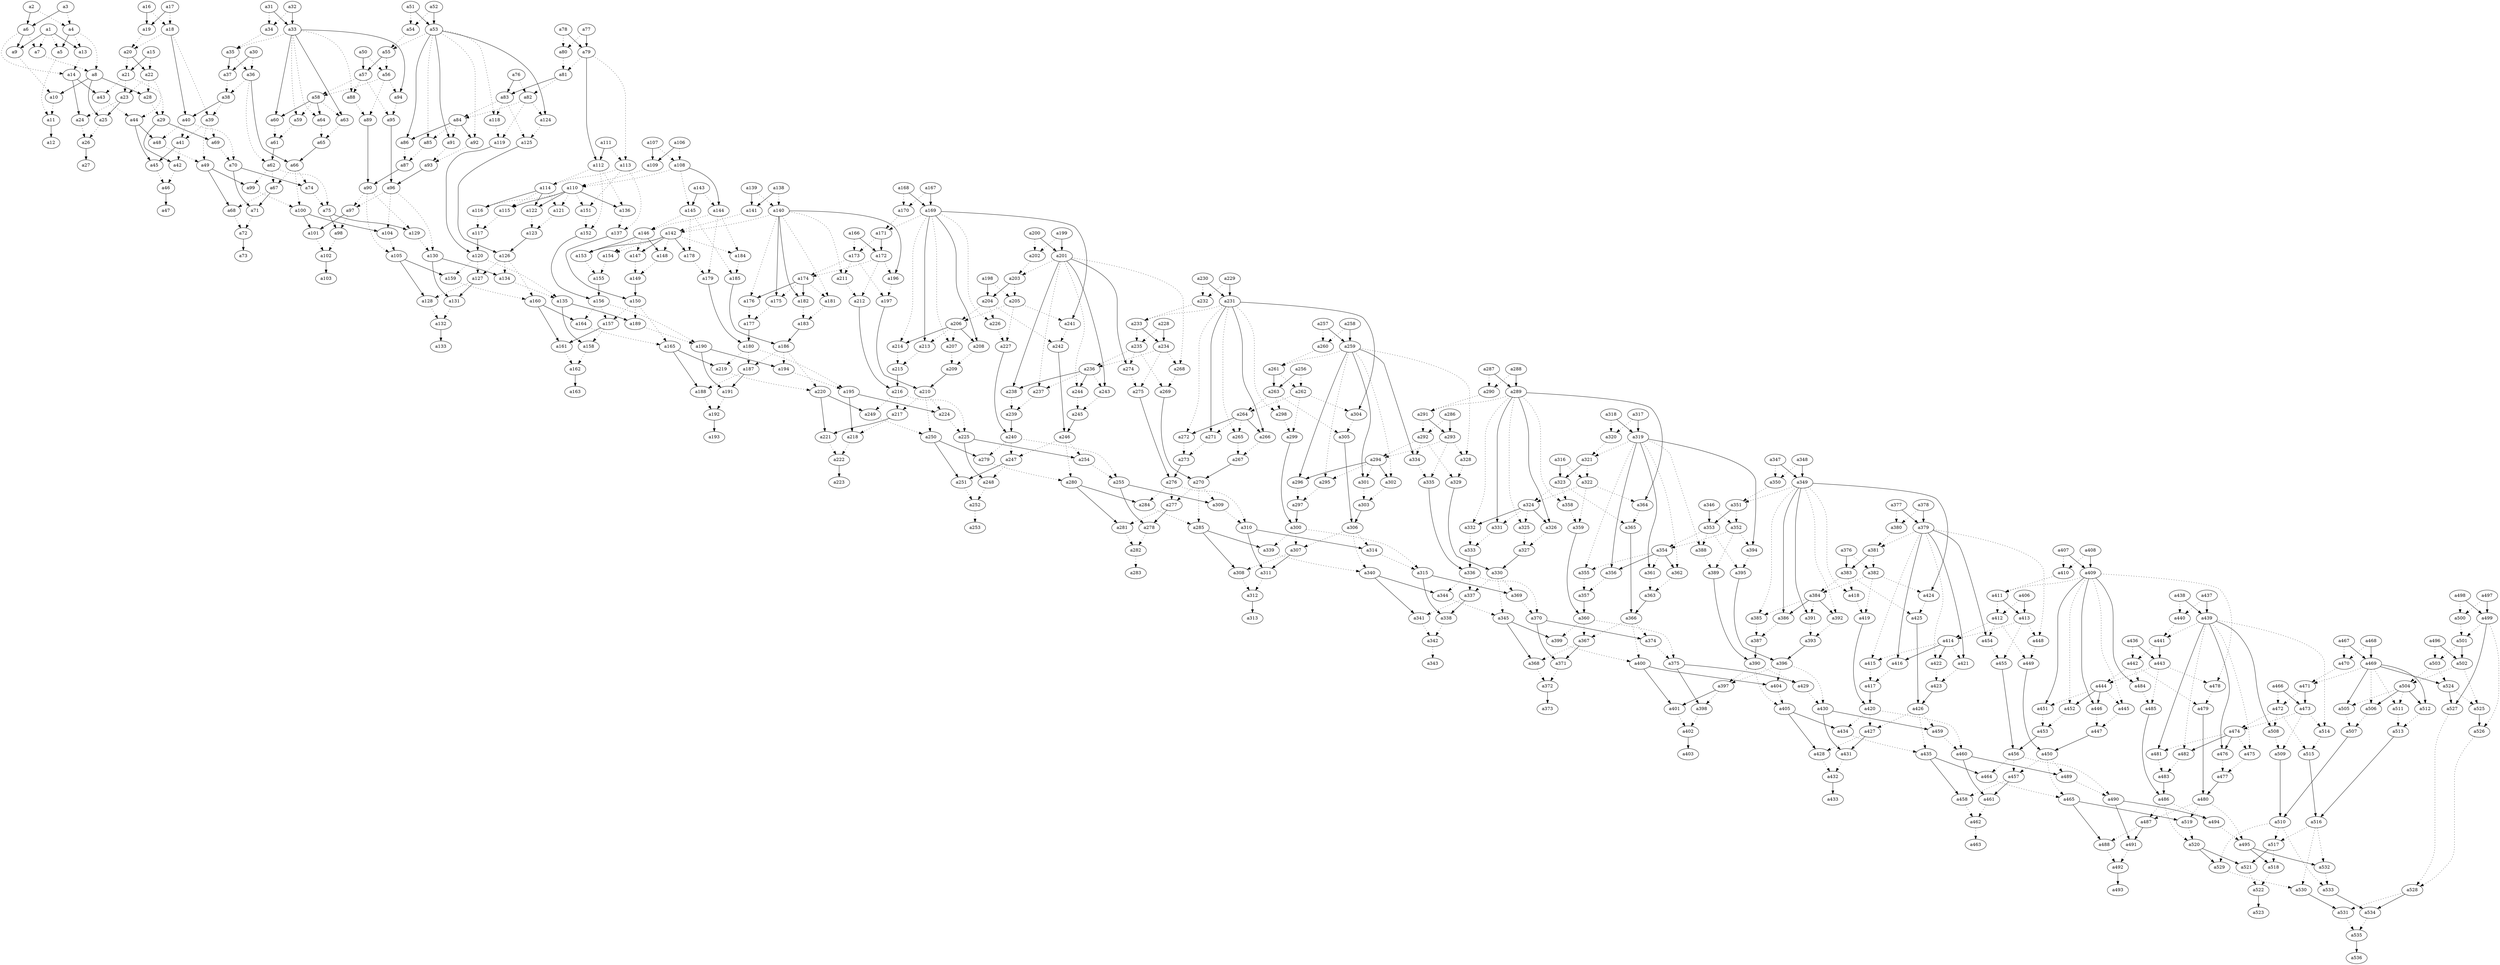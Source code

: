digraph G1 {
 a2 ->  a4[ label=""  ,style=dotted,color= "black"];
 a3 ->  a4[ label=""  ,style=dotted,color= "black"];
 a1 ->  a5[ label=""  ,style=dotted,color= "black"];
 a4 ->  a5[ label="" ,color= "black"];
 a2 ->  a6[ label="" ,color= "black"];
 a3 ->  a6[ label="" ,color= "black"];
 a1 ->  a7[ label=""  ,style=dotted,color= "black"];
 a6 ->  a7[ label=""  ,style=dotted,color= "black"];
 a4 ->  a8[ label=""  ,style=dotted,color= "black"];
 a7 ->  a8[ label=""  ,style=dotted,color= "black"];
 a1 ->  a9[ label="" ,color= "black"];
 a6 ->  a9[ label="" ,color= "black"];
 a8 ->  a10[ label="" ,color= "black"];
 a9 ->  a10[ label=""  ,style=dotted,color= "black"];
 a5 ->  a11[ label=""  ,style=dotted,color= "black"];
 a10 ->  a11[ label=""  ,style=dotted,color= "black"];
 a11 ->  a12[ label="" ,color= "black"];
 a1 ->  a13[ label="" ,color= "black"];
 a4 ->  a13[ label=""  ,style=dotted,color= "black"];
 a6 ->  a14[ label=""  ,style=dotted,color= "black"];
 a13 ->  a14[ label=""  ,style=dotted,color= "black"];
 a16 ->  a18[ label=""  ,style=dotted,color= "black"];
 a17 ->  a18[ label=""  ,style=dotted,color= "black"];
 a16 ->  a19[ label="" ,color= "black"];
 a17 ->  a19[ label="" ,color= "black"];
 a18 ->  a20[ label=""  ,style=dotted,color= "black"];
 a19 ->  a20[ label=""  ,style=dotted,color= "black"];
 a15 ->  a21[ label="" ,color= "black"];
 a20 ->  a21[ label=""  ,style=dotted,color= "black"];
 a15 ->  a22[ label=""  ,style=dotted,color= "black"];
 a20 ->  a22[ label="" ,color= "black"];
 a21 ->  a23[ label=""  ,style=dotted,color= "black"];
 a22 ->  a23[ label=""  ,style=dotted,color= "black"];
 a14 ->  a24[ label="" ,color= "black"];
 a23 ->  a24[ label=""  ,style=dotted,color= "black"];
 a8 ->  a25[ label="" ,color= "black"];
 a23 ->  a25[ label="" ,color= "black"];
 a24 ->  a26[ label=""  ,style=dotted,color= "black"];
 a25 ->  a26[ label=""  ,style=dotted,color= "black"];
 a26 ->  a27[ label="" ,color= "black"];
 a8 ->  a28[ label="" ,color= "black"];
 a22 ->  a28[ label=""  ,style=dotted,color= "black"];
 a21 ->  a29[ label=""  ,style=dotted,color= "black"];
 a28 ->  a29[ label=""  ,style=dotted,color= "black"];
 a31 ->  a33[ label="" ,color= "black"];
 a32 ->  a33[ label="" ,color= "black"];
 a31 ->  a34[ label=""  ,style=dotted,color= "black"];
 a32 ->  a34[ label=""  ,style=dotted,color= "black"];
 a33 ->  a35[ label=""  ,style=dotted,color= "black"];
 a34 ->  a35[ label=""  ,style=dotted,color= "black"];
 a30 ->  a36[ label=""  ,style=dotted,color= "black"];
 a35 ->  a36[ label=""  ,style=dotted,color= "black"];
 a30 ->  a37[ label="" ,color= "black"];
 a35 ->  a37[ label="" ,color= "black"];
 a36 ->  a38[ label=""  ,style=dotted,color= "black"];
 a37 ->  a38[ label=""  ,style=dotted,color= "black"];
 a18 ->  a39[ label=""  ,style=dotted,color= "black"];
 a38 ->  a39[ label=""  ,style=dotted,color= "black"];
 a18 ->  a40[ label="" ,color= "black"];
 a38 ->  a40[ label="" ,color= "black"];
 a39 ->  a41[ label=""  ,style=dotted,color= "black"];
 a40 ->  a41[ label=""  ,style=dotted,color= "black"];
 a29 ->  a42[ label="" ,color= "black"];
 a41 ->  a42[ label=""  ,style=dotted,color= "black"];
 a14 ->  a43[ label="" ,color= "black"];
 a21 ->  a43[ label=""  ,style=dotted,color= "black"];
 a22 ->  a44[ label=""  ,style=dotted,color= "black"];
 a43 ->  a44[ label=""  ,style=dotted,color= "black"];
 a41 ->  a45[ label="" ,color= "black"];
 a44 ->  a45[ label="" ,color= "black"];
 a42 ->  a46[ label=""  ,style=dotted,color= "black"];
 a45 ->  a46[ label=""  ,style=dotted,color= "black"];
 a46 ->  a47[ label="" ,color= "black"];
 a40 ->  a48[ label=""  ,style=dotted,color= "black"];
 a44 ->  a48[ label="" ,color= "black"];
 a39 ->  a49[ label=""  ,style=dotted,color= "black"];
 a48 ->  a49[ label=""  ,style=dotted,color= "black"];
 a51 ->  a53[ label="" ,color= "black"];
 a52 ->  a53[ label="" ,color= "black"];
 a51 ->  a54[ label=""  ,style=dotted,color= "black"];
 a52 ->  a54[ label=""  ,style=dotted,color= "black"];
 a53 ->  a55[ label=""  ,style=dotted,color= "black"];
 a54 ->  a55[ label=""  ,style=dotted,color= "black"];
 a50 ->  a56[ label=""  ,style=dotted,color= "black"];
 a55 ->  a56[ label=""  ,style=dotted,color= "black"];
 a50 ->  a57[ label="" ,color= "black"];
 a55 ->  a57[ label="" ,color= "black"];
 a56 ->  a58[ label=""  ,style=dotted,color= "black"];
 a57 ->  a58[ label=""  ,style=dotted,color= "black"];
 a33 ->  a59[ label=""  ,style=dotted,color= "black"];
 a58 ->  a59[ label=""  ,style=dotted,color= "black"];
 a33 ->  a60[ label="" ,color= "black"];
 a58 ->  a60[ label="" ,color= "black"];
 a59 ->  a61[ label=""  ,style=dotted,color= "black"];
 a60 ->  a61[ label=""  ,style=dotted,color= "black"];
 a36 ->  a62[ label=""  ,style=dotted,color= "black"];
 a61 ->  a62[ label="" ,color= "black"];
 a33 ->  a63[ label="" ,color= "black"];
 a58 ->  a63[ label=""  ,style=dotted,color= "black"];
 a33 ->  a64[ label=""  ,style=dotted,color= "black"];
 a58 ->  a64[ label="" ,color= "black"];
 a63 ->  a65[ label=""  ,style=dotted,color= "black"];
 a64 ->  a65[ label=""  ,style=dotted,color= "black"];
 a36 ->  a66[ label="" ,color= "black"];
 a65 ->  a66[ label="" ,color= "black"];
 a62 ->  a67[ label=""  ,style=dotted,color= "black"];
 a66 ->  a67[ label=""  ,style=dotted,color= "black"];
 a49 ->  a68[ label="" ,color= "black"];
 a67 ->  a68[ label=""  ,style=dotted,color= "black"];
 a29 ->  a69[ label="" ,color= "black"];
 a39 ->  a69[ label=""  ,style=dotted,color= "black"];
 a40 ->  a70[ label=""  ,style=dotted,color= "black"];
 a69 ->  a70[ label=""  ,style=dotted,color= "black"];
 a67 ->  a71[ label="" ,color= "black"];
 a70 ->  a71[ label="" ,color= "black"];
 a68 ->  a72[ label=""  ,style=dotted,color= "black"];
 a71 ->  a72[ label=""  ,style=dotted,color= "black"];
 a72 ->  a73[ label="" ,color= "black"];
 a66 ->  a74[ label=""  ,style=dotted,color= "black"];
 a70 ->  a74[ label="" ,color= "black"];
 a62 ->  a75[ label=""  ,style=dotted,color= "black"];
 a74 ->  a75[ label=""  ,style=dotted,color= "black"];
 a77 ->  a79[ label="" ,color= "black"];
 a78 ->  a79[ label="" ,color= "black"];
 a77 ->  a80[ label=""  ,style=dotted,color= "black"];
 a78 ->  a80[ label=""  ,style=dotted,color= "black"];
 a79 ->  a81[ label=""  ,style=dotted,color= "black"];
 a80 ->  a81[ label=""  ,style=dotted,color= "black"];
 a76 ->  a82[ label=""  ,style=dotted,color= "black"];
 a81 ->  a82[ label=""  ,style=dotted,color= "black"];
 a76 ->  a83[ label="" ,color= "black"];
 a81 ->  a83[ label="" ,color= "black"];
 a82 ->  a84[ label=""  ,style=dotted,color= "black"];
 a83 ->  a84[ label=""  ,style=dotted,color= "black"];
 a53 ->  a85[ label=""  ,style=dotted,color= "black"];
 a84 ->  a85[ label=""  ,style=dotted,color= "black"];
 a53 ->  a86[ label="" ,color= "black"];
 a84 ->  a86[ label="" ,color= "black"];
 a85 ->  a87[ label=""  ,style=dotted,color= "black"];
 a86 ->  a87[ label=""  ,style=dotted,color= "black"];
 a33 ->  a88[ label=""  ,style=dotted,color= "black"];
 a57 ->  a88[ label=""  ,style=dotted,color= "black"];
 a56 ->  a89[ label=""  ,style=dotted,color= "black"];
 a88 ->  a89[ label=""  ,style=dotted,color= "black"];
 a87 ->  a90[ label="" ,color= "black"];
 a89 ->  a90[ label="" ,color= "black"];
 a53 ->  a91[ label="" ,color= "black"];
 a84 ->  a91[ label=""  ,style=dotted,color= "black"];
 a53 ->  a92[ label=""  ,style=dotted,color= "black"];
 a84 ->  a92[ label="" ,color= "black"];
 a91 ->  a93[ label=""  ,style=dotted,color= "black"];
 a92 ->  a93[ label=""  ,style=dotted,color= "black"];
 a33 ->  a94[ label="" ,color= "black"];
 a56 ->  a94[ label=""  ,style=dotted,color= "black"];
 a57 ->  a95[ label=""  ,style=dotted,color= "black"];
 a94 ->  a95[ label=""  ,style=dotted,color= "black"];
 a93 ->  a96[ label="" ,color= "black"];
 a95 ->  a96[ label="" ,color= "black"];
 a90 ->  a97[ label=""  ,style=dotted,color= "black"];
 a96 ->  a97[ label=""  ,style=dotted,color= "black"];
 a75 ->  a98[ label="" ,color= "black"];
 a97 ->  a98[ label=""  ,style=dotted,color= "black"];
 a49 ->  a99[ label="" ,color= "black"];
 a62 ->  a99[ label=""  ,style=dotted,color= "black"];
 a66 ->  a100[ label=""  ,style=dotted,color= "black"];
 a99 ->  a100[ label=""  ,style=dotted,color= "black"];
 a97 ->  a101[ label="" ,color= "black"];
 a100 ->  a101[ label="" ,color= "black"];
 a98 ->  a102[ label=""  ,style=dotted,color= "black"];
 a101 ->  a102[ label=""  ,style=dotted,color= "black"];
 a102 ->  a103[ label="" ,color= "black"];
 a96 ->  a104[ label=""  ,style=dotted,color= "black"];
 a100 ->  a104[ label="" ,color= "black"];
 a90 ->  a105[ label=""  ,style=dotted,color= "black"];
 a104 ->  a105[ label=""  ,style=dotted,color= "black"];
 a106 ->  a108[ label=""  ,style=dotted,color= "black"];
 a107 ->  a108[ label=""  ,style=dotted,color= "black"];
 a106 ->  a109[ label="" ,color= "black"];
 a107 ->  a109[ label="" ,color= "black"];
 a108 ->  a110[ label=""  ,style=dotted,color= "black"];
 a109 ->  a110[ label=""  ,style=dotted,color= "black"];
 a79 ->  a112[ label="" ,color= "black"];
 a111 ->  a112[ label="" ,color= "black"];
 a79 ->  a113[ label=""  ,style=dotted,color= "black"];
 a111 ->  a113[ label=""  ,style=dotted,color= "black"];
 a112 ->  a114[ label=""  ,style=dotted,color= "black"];
 a113 ->  a114[ label=""  ,style=dotted,color= "black"];
 a110 ->  a115[ label="" ,color= "black"];
 a114 ->  a115[ label=""  ,style=dotted,color= "black"];
 a110 ->  a116[ label=""  ,style=dotted,color= "black"];
 a114 ->  a116[ label="" ,color= "black"];
 a115 ->  a117[ label=""  ,style=dotted,color= "black"];
 a116 ->  a117[ label=""  ,style=dotted,color= "black"];
 a53 ->  a118[ label=""  ,style=dotted,color= "black"];
 a83 ->  a118[ label=""  ,style=dotted,color= "black"];
 a82 ->  a119[ label=""  ,style=dotted,color= "black"];
 a118 ->  a119[ label=""  ,style=dotted,color= "black"];
 a117 ->  a120[ label="" ,color= "black"];
 a119 ->  a120[ label="" ,color= "black"];
 a110 ->  a121[ label=""  ,style=dotted,color= "black"];
 a114 ->  a121[ label=""  ,style=dotted,color= "black"];
 a110 ->  a122[ label="" ,color= "black"];
 a114 ->  a122[ label="" ,color= "black"];
 a121 ->  a123[ label=""  ,style=dotted,color= "black"];
 a122 ->  a123[ label=""  ,style=dotted,color= "black"];
 a53 ->  a124[ label="" ,color= "black"];
 a82 ->  a124[ label=""  ,style=dotted,color= "black"];
 a83 ->  a125[ label=""  ,style=dotted,color= "black"];
 a124 ->  a125[ label=""  ,style=dotted,color= "black"];
 a123 ->  a126[ label="" ,color= "black"];
 a125 ->  a126[ label="" ,color= "black"];
 a120 ->  a127[ label=""  ,style=dotted,color= "black"];
 a126 ->  a127[ label=""  ,style=dotted,color= "black"];
 a105 ->  a128[ label="" ,color= "black"];
 a127 ->  a128[ label=""  ,style=dotted,color= "black"];
 a75 ->  a129[ label="" ,color= "black"];
 a90 ->  a129[ label=""  ,style=dotted,color= "black"];
 a96 ->  a130[ label=""  ,style=dotted,color= "black"];
 a129 ->  a130[ label=""  ,style=dotted,color= "black"];
 a127 ->  a131[ label="" ,color= "black"];
 a130 ->  a131[ label="" ,color= "black"];
 a128 ->  a132[ label=""  ,style=dotted,color= "black"];
 a131 ->  a132[ label=""  ,style=dotted,color= "black"];
 a132 ->  a133[ label="" ,color= "black"];
 a126 ->  a134[ label=""  ,style=dotted,color= "black"];
 a130 ->  a134[ label="" ,color= "black"];
 a120 ->  a135[ label=""  ,style=dotted,color= "black"];
 a134 ->  a135[ label=""  ,style=dotted,color= "black"];
 a110 ->  a136[ label="" ,color= "black"];
 a112 ->  a136[ label=""  ,style=dotted,color= "black"];
 a113 ->  a137[ label=""  ,style=dotted,color= "black"];
 a136 ->  a137[ label=""  ,style=dotted,color= "black"];
 a138 ->  a140[ label=""  ,style=dotted,color= "black"];
 a139 ->  a140[ label=""  ,style=dotted,color= "black"];
 a138 ->  a141[ label="" ,color= "black"];
 a139 ->  a141[ label="" ,color= "black"];
 a140 ->  a142[ label=""  ,style=dotted,color= "black"];
 a141 ->  a142[ label=""  ,style=dotted,color= "black"];
 a108 ->  a144[ label="" ,color= "black"];
 a143 ->  a144[ label=""  ,style=dotted,color= "black"];
 a108 ->  a145[ label=""  ,style=dotted,color= "black"];
 a143 ->  a145[ label="" ,color= "black"];
 a144 ->  a146[ label=""  ,style=dotted,color= "black"];
 a145 ->  a146[ label=""  ,style=dotted,color= "black"];
 a142 ->  a147[ label="" ,color= "black"];
 a146 ->  a147[ label=""  ,style=dotted,color= "black"];
 a142 ->  a148[ label=""  ,style=dotted,color= "black"];
 a146 ->  a148[ label="" ,color= "black"];
 a147 ->  a149[ label=""  ,style=dotted,color= "black"];
 a148 ->  a149[ label=""  ,style=dotted,color= "black"];
 a137 ->  a150[ label="" ,color= "black"];
 a149 ->  a150[ label="" ,color= "black"];
 a110 ->  a151[ label=""  ,style=dotted,color= "black"];
 a113 ->  a151[ label=""  ,style=dotted,color= "black"];
 a112 ->  a152[ label=""  ,style=dotted,color= "black"];
 a151 ->  a152[ label=""  ,style=dotted,color= "black"];
 a142 ->  a153[ label="" ,color= "black"];
 a146 ->  a153[ label="" ,color= "black"];
 a142 ->  a154[ label=""  ,style=dotted,color= "black"];
 a146 ->  a154[ label=""  ,style=dotted,color= "black"];
 a153 ->  a155[ label=""  ,style=dotted,color= "black"];
 a154 ->  a155[ label=""  ,style=dotted,color= "black"];
 a152 ->  a156[ label="" ,color= "black"];
 a155 ->  a156[ label="" ,color= "black"];
 a150 ->  a157[ label=""  ,style=dotted,color= "black"];
 a156 ->  a157[ label=""  ,style=dotted,color= "black"];
 a135 ->  a158[ label="" ,color= "black"];
 a157 ->  a158[ label=""  ,style=dotted,color= "black"];
 a105 ->  a159[ label="" ,color= "black"];
 a120 ->  a159[ label=""  ,style=dotted,color= "black"];
 a126 ->  a160[ label=""  ,style=dotted,color= "black"];
 a159 ->  a160[ label=""  ,style=dotted,color= "black"];
 a157 ->  a161[ label="" ,color= "black"];
 a160 ->  a161[ label="" ,color= "black"];
 a158 ->  a162[ label=""  ,style=dotted,color= "black"];
 a161 ->  a162[ label=""  ,style=dotted,color= "black"];
 a162 ->  a163[ label="" ,color= "black"];
 a156 ->  a164[ label=""  ,style=dotted,color= "black"];
 a160 ->  a164[ label="" ,color= "black"];
 a150 ->  a165[ label=""  ,style=dotted,color= "black"];
 a164 ->  a165[ label=""  ,style=dotted,color= "black"];
 a167 ->  a169[ label="" ,color= "black"];
 a168 ->  a169[ label="" ,color= "black"];
 a167 ->  a170[ label=""  ,style=dotted,color= "black"];
 a168 ->  a170[ label=""  ,style=dotted,color= "black"];
 a169 ->  a171[ label=""  ,style=dotted,color= "black"];
 a170 ->  a171[ label=""  ,style=dotted,color= "black"];
 a166 ->  a172[ label="" ,color= "black"];
 a171 ->  a172[ label="" ,color= "black"];
 a166 ->  a173[ label=""  ,style=dotted,color= "black"];
 a171 ->  a173[ label=""  ,style=dotted,color= "black"];
 a172 ->  a174[ label=""  ,style=dotted,color= "black"];
 a173 ->  a174[ label=""  ,style=dotted,color= "black"];
 a140 ->  a175[ label="" ,color= "black"];
 a174 ->  a175[ label=""  ,style=dotted,color= "black"];
 a140 ->  a176[ label=""  ,style=dotted,color= "black"];
 a174 ->  a176[ label="" ,color= "black"];
 a175 ->  a177[ label=""  ,style=dotted,color= "black"];
 a176 ->  a177[ label=""  ,style=dotted,color= "black"];
 a142 ->  a178[ label="" ,color= "black"];
 a145 ->  a178[ label=""  ,style=dotted,color= "black"];
 a144 ->  a179[ label=""  ,style=dotted,color= "black"];
 a178 ->  a179[ label=""  ,style=dotted,color= "black"];
 a177 ->  a180[ label="" ,color= "black"];
 a179 ->  a180[ label="" ,color= "black"];
 a140 ->  a181[ label=""  ,style=dotted,color= "black"];
 a174 ->  a181[ label=""  ,style=dotted,color= "black"];
 a140 ->  a182[ label="" ,color= "black"];
 a174 ->  a182[ label="" ,color= "black"];
 a181 ->  a183[ label=""  ,style=dotted,color= "black"];
 a182 ->  a183[ label=""  ,style=dotted,color= "black"];
 a142 ->  a184[ label=""  ,style=dotted,color= "black"];
 a144 ->  a184[ label=""  ,style=dotted,color= "black"];
 a145 ->  a185[ label=""  ,style=dotted,color= "black"];
 a184 ->  a185[ label=""  ,style=dotted,color= "black"];
 a183 ->  a186[ label="" ,color= "black"];
 a185 ->  a186[ label="" ,color= "black"];
 a180 ->  a187[ label=""  ,style=dotted,color= "black"];
 a186 ->  a187[ label=""  ,style=dotted,color= "black"];
 a165 ->  a188[ label="" ,color= "black"];
 a187 ->  a188[ label=""  ,style=dotted,color= "black"];
 a135 ->  a189[ label="" ,color= "black"];
 a150 ->  a189[ label=""  ,style=dotted,color= "black"];
 a156 ->  a190[ label=""  ,style=dotted,color= "black"];
 a189 ->  a190[ label=""  ,style=dotted,color= "black"];
 a187 ->  a191[ label="" ,color= "black"];
 a190 ->  a191[ label="" ,color= "black"];
 a188 ->  a192[ label=""  ,style=dotted,color= "black"];
 a191 ->  a192[ label=""  ,style=dotted,color= "black"];
 a192 ->  a193[ label="" ,color= "black"];
 a186 ->  a194[ label=""  ,style=dotted,color= "black"];
 a190 ->  a194[ label="" ,color= "black"];
 a180 ->  a195[ label=""  ,style=dotted,color= "black"];
 a194 ->  a195[ label=""  ,style=dotted,color= "black"];
 a140 ->  a196[ label="" ,color= "black"];
 a172 ->  a196[ label=""  ,style=dotted,color= "black"];
 a173 ->  a197[ label=""  ,style=dotted,color= "black"];
 a196 ->  a197[ label=""  ,style=dotted,color= "black"];
 a199 ->  a201[ label="" ,color= "black"];
 a200 ->  a201[ label="" ,color= "black"];
 a199 ->  a202[ label=""  ,style=dotted,color= "black"];
 a200 ->  a202[ label=""  ,style=dotted,color= "black"];
 a201 ->  a203[ label=""  ,style=dotted,color= "black"];
 a202 ->  a203[ label=""  ,style=dotted,color= "black"];
 a198 ->  a204[ label="" ,color= "black"];
 a203 ->  a204[ label="" ,color= "black"];
 a198 ->  a205[ label=""  ,style=dotted,color= "black"];
 a203 ->  a205[ label=""  ,style=dotted,color= "black"];
 a204 ->  a206[ label=""  ,style=dotted,color= "black"];
 a205 ->  a206[ label=""  ,style=dotted,color= "black"];
 a169 ->  a207[ label=""  ,style=dotted,color= "black"];
 a206 ->  a207[ label=""  ,style=dotted,color= "black"];
 a169 ->  a208[ label="" ,color= "black"];
 a206 ->  a208[ label="" ,color= "black"];
 a207 ->  a209[ label=""  ,style=dotted,color= "black"];
 a208 ->  a209[ label=""  ,style=dotted,color= "black"];
 a197 ->  a210[ label="" ,color= "black"];
 a209 ->  a210[ label="" ,color= "black"];
 a140 ->  a211[ label=""  ,style=dotted,color= "black"];
 a173 ->  a211[ label=""  ,style=dotted,color= "black"];
 a172 ->  a212[ label=""  ,style=dotted,color= "black"];
 a211 ->  a212[ label=""  ,style=dotted,color= "black"];
 a169 ->  a213[ label="" ,color= "black"];
 a206 ->  a213[ label=""  ,style=dotted,color= "black"];
 a169 ->  a214[ label=""  ,style=dotted,color= "black"];
 a206 ->  a214[ label="" ,color= "black"];
 a213 ->  a215[ label=""  ,style=dotted,color= "black"];
 a214 ->  a215[ label=""  ,style=dotted,color= "black"];
 a212 ->  a216[ label="" ,color= "black"];
 a215 ->  a216[ label="" ,color= "black"];
 a210 ->  a217[ label=""  ,style=dotted,color= "black"];
 a216 ->  a217[ label=""  ,style=dotted,color= "black"];
 a195 ->  a218[ label="" ,color= "black"];
 a217 ->  a218[ label=""  ,style=dotted,color= "black"];
 a165 ->  a219[ label="" ,color= "black"];
 a180 ->  a219[ label=""  ,style=dotted,color= "black"];
 a186 ->  a220[ label=""  ,style=dotted,color= "black"];
 a219 ->  a220[ label=""  ,style=dotted,color= "black"];
 a217 ->  a221[ label="" ,color= "black"];
 a220 ->  a221[ label="" ,color= "black"];
 a218 ->  a222[ label=""  ,style=dotted,color= "black"];
 a221 ->  a222[ label=""  ,style=dotted,color= "black"];
 a222 ->  a223[ label="" ,color= "black"];
 a195 ->  a224[ label="" ,color= "black"];
 a210 ->  a224[ label=""  ,style=dotted,color= "black"];
 a216 ->  a225[ label=""  ,style=dotted,color= "black"];
 a224 ->  a225[ label=""  ,style=dotted,color= "black"];
 a169 ->  a226[ label=""  ,style=dotted,color= "black"];
 a204 ->  a226[ label=""  ,style=dotted,color= "black"];
 a205 ->  a227[ label=""  ,style=dotted,color= "black"];
 a226 ->  a227[ label=""  ,style=dotted,color= "black"];
 a229 ->  a231[ label="" ,color= "black"];
 a230 ->  a231[ label="" ,color= "black"];
 a229 ->  a232[ label=""  ,style=dotted,color= "black"];
 a230 ->  a232[ label=""  ,style=dotted,color= "black"];
 a231 ->  a233[ label=""  ,style=dotted,color= "black"];
 a232 ->  a233[ label=""  ,style=dotted,color= "black"];
 a228 ->  a234[ label="" ,color= "black"];
 a233 ->  a234[ label="" ,color= "black"];
 a228 ->  a235[ label=""  ,style=dotted,color= "black"];
 a233 ->  a235[ label=""  ,style=dotted,color= "black"];
 a234 ->  a236[ label=""  ,style=dotted,color= "black"];
 a235 ->  a236[ label=""  ,style=dotted,color= "black"];
 a201 ->  a237[ label=""  ,style=dotted,color= "black"];
 a236 ->  a237[ label=""  ,style=dotted,color= "black"];
 a201 ->  a238[ label="" ,color= "black"];
 a236 ->  a238[ label="" ,color= "black"];
 a237 ->  a239[ label=""  ,style=dotted,color= "black"];
 a238 ->  a239[ label=""  ,style=dotted,color= "black"];
 a227 ->  a240[ label="" ,color= "black"];
 a239 ->  a240[ label="" ,color= "black"];
 a169 ->  a241[ label="" ,color= "black"];
 a205 ->  a241[ label=""  ,style=dotted,color= "black"];
 a204 ->  a242[ label=""  ,style=dotted,color= "black"];
 a241 ->  a242[ label=""  ,style=dotted,color= "black"];
 a201 ->  a243[ label="" ,color= "black"];
 a236 ->  a243[ label=""  ,style=dotted,color= "black"];
 a201 ->  a244[ label=""  ,style=dotted,color= "black"];
 a236 ->  a244[ label="" ,color= "black"];
 a243 ->  a245[ label=""  ,style=dotted,color= "black"];
 a244 ->  a245[ label=""  ,style=dotted,color= "black"];
 a242 ->  a246[ label="" ,color= "black"];
 a245 ->  a246[ label="" ,color= "black"];
 a240 ->  a247[ label=""  ,style=dotted,color= "black"];
 a246 ->  a247[ label=""  ,style=dotted,color= "black"];
 a225 ->  a248[ label="" ,color= "black"];
 a247 ->  a248[ label=""  ,style=dotted,color= "black"];
 a216 ->  a249[ label=""  ,style=dotted,color= "black"];
 a220 ->  a249[ label="" ,color= "black"];
 a210 ->  a250[ label=""  ,style=dotted,color= "black"];
 a249 ->  a250[ label=""  ,style=dotted,color= "black"];
 a247 ->  a251[ label="" ,color= "black"];
 a250 ->  a251[ label="" ,color= "black"];
 a248 ->  a252[ label=""  ,style=dotted,color= "black"];
 a251 ->  a252[ label=""  ,style=dotted,color= "black"];
 a252 ->  a253[ label=""  ,style=dotted,color= "black"];
 a225 ->  a254[ label="" ,color= "black"];
 a246 ->  a254[ label=""  ,style=dotted,color= "black"];
 a240 ->  a255[ label=""  ,style=dotted,color= "black"];
 a254 ->  a255[ label=""  ,style=dotted,color= "black"];
 a257 ->  a259[ label="" ,color= "black"];
 a258 ->  a259[ label="" ,color= "black"];
 a257 ->  a260[ label=""  ,style=dotted,color= "black"];
 a258 ->  a260[ label=""  ,style=dotted,color= "black"];
 a259 ->  a261[ label=""  ,style=dotted,color= "black"];
 a260 ->  a261[ label=""  ,style=dotted,color= "black"];
 a256 ->  a262[ label=""  ,style=dotted,color= "black"];
 a261 ->  a262[ label=""  ,style=dotted,color= "black"];
 a256 ->  a263[ label="" ,color= "black"];
 a261 ->  a263[ label="" ,color= "black"];
 a262 ->  a264[ label=""  ,style=dotted,color= "black"];
 a263 ->  a264[ label=""  ,style=dotted,color= "black"];
 a231 ->  a265[ label=""  ,style=dotted,color= "black"];
 a264 ->  a265[ label=""  ,style=dotted,color= "black"];
 a231 ->  a266[ label="" ,color= "black"];
 a264 ->  a266[ label="" ,color= "black"];
 a265 ->  a267[ label=""  ,style=dotted,color= "black"];
 a266 ->  a267[ label=""  ,style=dotted,color= "black"];
 a201 ->  a268[ label=""  ,style=dotted,color= "black"];
 a234 ->  a268[ label=""  ,style=dotted,color= "black"];
 a235 ->  a269[ label=""  ,style=dotted,color= "black"];
 a268 ->  a269[ label=""  ,style=dotted,color= "black"];
 a267 ->  a270[ label="" ,color= "black"];
 a269 ->  a270[ label="" ,color= "black"];
 a231 ->  a271[ label="" ,color= "black"];
 a264 ->  a271[ label=""  ,style=dotted,color= "black"];
 a231 ->  a272[ label=""  ,style=dotted,color= "black"];
 a264 ->  a272[ label="" ,color= "black"];
 a271 ->  a273[ label=""  ,style=dotted,color= "black"];
 a272 ->  a273[ label=""  ,style=dotted,color= "black"];
 a201 ->  a274[ label="" ,color= "black"];
 a235 ->  a274[ label=""  ,style=dotted,color= "black"];
 a234 ->  a275[ label=""  ,style=dotted,color= "black"];
 a274 ->  a275[ label=""  ,style=dotted,color= "black"];
 a273 ->  a276[ label="" ,color= "black"];
 a275 ->  a276[ label="" ,color= "black"];
 a270 ->  a277[ label=""  ,style=dotted,color= "black"];
 a276 ->  a277[ label=""  ,style=dotted,color= "black"];
 a255 ->  a278[ label="" ,color= "black"];
 a277 ->  a278[ label="" ,color= "black"];
 a240 ->  a279[ label=""  ,style=dotted,color= "black"];
 a250 ->  a279[ label="" ,color= "black"];
 a246 ->  a280[ label=""  ,style=dotted,color= "black"];
 a279 ->  a280[ label=""  ,style=dotted,color= "black"];
 a277 ->  a281[ label=""  ,style=dotted,color= "black"];
 a280 ->  a281[ label="" ,color= "black"];
 a278 ->  a282[ label=""  ,style=dotted,color= "black"];
 a281 ->  a282[ label=""  ,style=dotted,color= "black"];
 a282 ->  a283[ label=""  ,style=dotted,color= "black"];
 a276 ->  a284[ label=""  ,style=dotted,color= "black"];
 a280 ->  a284[ label="" ,color= "black"];
 a270 ->  a285[ label=""  ,style=dotted,color= "black"];
 a284 ->  a285[ label=""  ,style=dotted,color= "black"];
 a287 ->  a289[ label="" ,color= "black"];
 a288 ->  a289[ label="" ,color= "black"];
 a287 ->  a290[ label=""  ,style=dotted,color= "black"];
 a288 ->  a290[ label=""  ,style=dotted,color= "black"];
 a289 ->  a291[ label=""  ,style=dotted,color= "black"];
 a290 ->  a291[ label=""  ,style=dotted,color= "black"];
 a286 ->  a292[ label=""  ,style=dotted,color= "black"];
 a291 ->  a292[ label=""  ,style=dotted,color= "black"];
 a286 ->  a293[ label="" ,color= "black"];
 a291 ->  a293[ label="" ,color= "black"];
 a292 ->  a294[ label=""  ,style=dotted,color= "black"];
 a293 ->  a294[ label=""  ,style=dotted,color= "black"];
 a259 ->  a295[ label=""  ,style=dotted,color= "black"];
 a294 ->  a295[ label=""  ,style=dotted,color= "black"];
 a259 ->  a296[ label="" ,color= "black"];
 a294 ->  a296[ label="" ,color= "black"];
 a295 ->  a297[ label=""  ,style=dotted,color= "black"];
 a296 ->  a297[ label=""  ,style=dotted,color= "black"];
 a231 ->  a298[ label=""  ,style=dotted,color= "black"];
 a263 ->  a298[ label=""  ,style=dotted,color= "black"];
 a262 ->  a299[ label=""  ,style=dotted,color= "black"];
 a298 ->  a299[ label=""  ,style=dotted,color= "black"];
 a297 ->  a300[ label="" ,color= "black"];
 a299 ->  a300[ label="" ,color= "black"];
 a259 ->  a301[ label="" ,color= "black"];
 a294 ->  a301[ label=""  ,style=dotted,color= "black"];
 a259 ->  a302[ label=""  ,style=dotted,color= "black"];
 a294 ->  a302[ label="" ,color= "black"];
 a301 ->  a303[ label=""  ,style=dotted,color= "black"];
 a302 ->  a303[ label=""  ,style=dotted,color= "black"];
 a231 ->  a304[ label="" ,color= "black"];
 a262 ->  a304[ label=""  ,style=dotted,color= "black"];
 a263 ->  a305[ label=""  ,style=dotted,color= "black"];
 a304 ->  a305[ label=""  ,style=dotted,color= "black"];
 a303 ->  a306[ label="" ,color= "black"];
 a305 ->  a306[ label="" ,color= "black"];
 a300 ->  a307[ label=""  ,style=dotted,color= "black"];
 a306 ->  a307[ label=""  ,style=dotted,color= "black"];
 a285 ->  a308[ label="" ,color= "black"];
 a307 ->  a308[ label=""  ,style=dotted,color= "black"];
 a255 ->  a309[ label="" ,color= "black"];
 a270 ->  a309[ label=""  ,style=dotted,color= "black"];
 a276 ->  a310[ label=""  ,style=dotted,color= "black"];
 a309 ->  a310[ label=""  ,style=dotted,color= "black"];
 a307 ->  a311[ label="" ,color= "black"];
 a310 ->  a311[ label="" ,color= "black"];
 a308 ->  a312[ label=""  ,style=dotted,color= "black"];
 a311 ->  a312[ label=""  ,style=dotted,color= "black"];
 a312 ->  a313[ label="" ,color= "black"];
 a306 ->  a314[ label=""  ,style=dotted,color= "black"];
 a310 ->  a314[ label="" ,color= "black"];
 a300 ->  a315[ label=""  ,style=dotted,color= "black"];
 a314 ->  a315[ label=""  ,style=dotted,color= "black"];
 a317 ->  a319[ label="" ,color= "black"];
 a318 ->  a319[ label="" ,color= "black"];
 a317 ->  a320[ label=""  ,style=dotted,color= "black"];
 a318 ->  a320[ label=""  ,style=dotted,color= "black"];
 a319 ->  a321[ label=""  ,style=dotted,color= "black"];
 a320 ->  a321[ label=""  ,style=dotted,color= "black"];
 a316 ->  a322[ label=""  ,style=dotted,color= "black"];
 a321 ->  a322[ label=""  ,style=dotted,color= "black"];
 a316 ->  a323[ label="" ,color= "black"];
 a321 ->  a323[ label="" ,color= "black"];
 a322 ->  a324[ label=""  ,style=dotted,color= "black"];
 a323 ->  a324[ label=""  ,style=dotted,color= "black"];
 a289 ->  a325[ label=""  ,style=dotted,color= "black"];
 a324 ->  a325[ label=""  ,style=dotted,color= "black"];
 a289 ->  a326[ label="" ,color= "black"];
 a324 ->  a326[ label="" ,color= "black"];
 a325 ->  a327[ label=""  ,style=dotted,color= "black"];
 a326 ->  a327[ label=""  ,style=dotted,color= "black"];
 a259 ->  a328[ label=""  ,style=dotted,color= "black"];
 a293 ->  a328[ label=""  ,style=dotted,color= "black"];
 a292 ->  a329[ label=""  ,style=dotted,color= "black"];
 a328 ->  a329[ label=""  ,style=dotted,color= "black"];
 a327 ->  a330[ label="" ,color= "black"];
 a329 ->  a330[ label="" ,color= "black"];
 a289 ->  a331[ label="" ,color= "black"];
 a324 ->  a331[ label=""  ,style=dotted,color= "black"];
 a289 ->  a332[ label=""  ,style=dotted,color= "black"];
 a324 ->  a332[ label="" ,color= "black"];
 a331 ->  a333[ label=""  ,style=dotted,color= "black"];
 a332 ->  a333[ label=""  ,style=dotted,color= "black"];
 a259 ->  a334[ label="" ,color= "black"];
 a292 ->  a334[ label=""  ,style=dotted,color= "black"];
 a293 ->  a335[ label=""  ,style=dotted,color= "black"];
 a334 ->  a335[ label=""  ,style=dotted,color= "black"];
 a333 ->  a336[ label="" ,color= "black"];
 a335 ->  a336[ label="" ,color= "black"];
 a330 ->  a337[ label=""  ,style=dotted,color= "black"];
 a336 ->  a337[ label=""  ,style=dotted,color= "black"];
 a315 ->  a338[ label="" ,color= "black"];
 a337 ->  a338[ label="" ,color= "black"];
 a285 ->  a339[ label="" ,color= "black"];
 a300 ->  a339[ label=""  ,style=dotted,color= "black"];
 a306 ->  a340[ label=""  ,style=dotted,color= "black"];
 a339 ->  a340[ label=""  ,style=dotted,color= "black"];
 a337 ->  a341[ label=""  ,style=dotted,color= "black"];
 a340 ->  a341[ label="" ,color= "black"];
 a338 ->  a342[ label=""  ,style=dotted,color= "black"];
 a341 ->  a342[ label=""  ,style=dotted,color= "black"];
 a342 ->  a343[ label=""  ,style=dotted,color= "black"];
 a336 ->  a344[ label=""  ,style=dotted,color= "black"];
 a340 ->  a344[ label="" ,color= "black"];
 a330 ->  a345[ label=""  ,style=dotted,color= "black"];
 a344 ->  a345[ label=""  ,style=dotted,color= "black"];
 a347 ->  a349[ label="" ,color= "black"];
 a348 ->  a349[ label="" ,color= "black"];
 a347 ->  a350[ label=""  ,style=dotted,color= "black"];
 a348 ->  a350[ label=""  ,style=dotted,color= "black"];
 a349 ->  a351[ label=""  ,style=dotted,color= "black"];
 a350 ->  a351[ label=""  ,style=dotted,color= "black"];
 a346 ->  a352[ label=""  ,style=dotted,color= "black"];
 a351 ->  a352[ label=""  ,style=dotted,color= "black"];
 a346 ->  a353[ label="" ,color= "black"];
 a351 ->  a353[ label="" ,color= "black"];
 a352 ->  a354[ label=""  ,style=dotted,color= "black"];
 a353 ->  a354[ label=""  ,style=dotted,color= "black"];
 a319 ->  a355[ label=""  ,style=dotted,color= "black"];
 a354 ->  a355[ label=""  ,style=dotted,color= "black"];
 a319 ->  a356[ label="" ,color= "black"];
 a354 ->  a356[ label="" ,color= "black"];
 a355 ->  a357[ label=""  ,style=dotted,color= "black"];
 a356 ->  a357[ label=""  ,style=dotted,color= "black"];
 a289 ->  a358[ label=""  ,style=dotted,color= "black"];
 a323 ->  a358[ label=""  ,style=dotted,color= "black"];
 a322 ->  a359[ label=""  ,style=dotted,color= "black"];
 a358 ->  a359[ label=""  ,style=dotted,color= "black"];
 a357 ->  a360[ label="" ,color= "black"];
 a359 ->  a360[ label="" ,color= "black"];
 a319 ->  a361[ label="" ,color= "black"];
 a354 ->  a361[ label=""  ,style=dotted,color= "black"];
 a319 ->  a362[ label=""  ,style=dotted,color= "black"];
 a354 ->  a362[ label="" ,color= "black"];
 a361 ->  a363[ label=""  ,style=dotted,color= "black"];
 a362 ->  a363[ label=""  ,style=dotted,color= "black"];
 a289 ->  a364[ label="" ,color= "black"];
 a322 ->  a364[ label=""  ,style=dotted,color= "black"];
 a323 ->  a365[ label=""  ,style=dotted,color= "black"];
 a364 ->  a365[ label=""  ,style=dotted,color= "black"];
 a363 ->  a366[ label="" ,color= "black"];
 a365 ->  a366[ label="" ,color= "black"];
 a360 ->  a367[ label=""  ,style=dotted,color= "black"];
 a366 ->  a367[ label=""  ,style=dotted,color= "black"];
 a345 ->  a368[ label="" ,color= "black"];
 a367 ->  a368[ label=""  ,style=dotted,color= "black"];
 a315 ->  a369[ label="" ,color= "black"];
 a330 ->  a369[ label=""  ,style=dotted,color= "black"];
 a336 ->  a370[ label=""  ,style=dotted,color= "black"];
 a369 ->  a370[ label=""  ,style=dotted,color= "black"];
 a367 ->  a371[ label="" ,color= "black"];
 a370 ->  a371[ label="" ,color= "black"];
 a368 ->  a372[ label=""  ,style=dotted,color= "black"];
 a371 ->  a372[ label=""  ,style=dotted,color= "black"];
 a372 ->  a373[ label="" ,color= "black"];
 a366 ->  a374[ label=""  ,style=dotted,color= "black"];
 a370 ->  a374[ label="" ,color= "black"];
 a360 ->  a375[ label=""  ,style=dotted,color= "black"];
 a374 ->  a375[ label=""  ,style=dotted,color= "black"];
 a377 ->  a379[ label="" ,color= "black"];
 a378 ->  a379[ label="" ,color= "black"];
 a377 ->  a380[ label=""  ,style=dotted,color= "black"];
 a378 ->  a380[ label=""  ,style=dotted,color= "black"];
 a379 ->  a381[ label=""  ,style=dotted,color= "black"];
 a380 ->  a381[ label=""  ,style=dotted,color= "black"];
 a376 ->  a382[ label=""  ,style=dotted,color= "black"];
 a381 ->  a382[ label=""  ,style=dotted,color= "black"];
 a376 ->  a383[ label="" ,color= "black"];
 a381 ->  a383[ label="" ,color= "black"];
 a382 ->  a384[ label=""  ,style=dotted,color= "black"];
 a383 ->  a384[ label=""  ,style=dotted,color= "black"];
 a349 ->  a385[ label=""  ,style=dotted,color= "black"];
 a384 ->  a385[ label=""  ,style=dotted,color= "black"];
 a349 ->  a386[ label="" ,color= "black"];
 a384 ->  a386[ label="" ,color= "black"];
 a385 ->  a387[ label=""  ,style=dotted,color= "black"];
 a386 ->  a387[ label=""  ,style=dotted,color= "black"];
 a319 ->  a388[ label=""  ,style=dotted,color= "black"];
 a353 ->  a388[ label=""  ,style=dotted,color= "black"];
 a352 ->  a389[ label=""  ,style=dotted,color= "black"];
 a388 ->  a389[ label=""  ,style=dotted,color= "black"];
 a387 ->  a390[ label="" ,color= "black"];
 a389 ->  a390[ label="" ,color= "black"];
 a349 ->  a391[ label="" ,color= "black"];
 a384 ->  a391[ label=""  ,style=dotted,color= "black"];
 a349 ->  a392[ label=""  ,style=dotted,color= "black"];
 a384 ->  a392[ label="" ,color= "black"];
 a391 ->  a393[ label=""  ,style=dotted,color= "black"];
 a392 ->  a393[ label=""  ,style=dotted,color= "black"];
 a319 ->  a394[ label="" ,color= "black"];
 a352 ->  a394[ label=""  ,style=dotted,color= "black"];
 a353 ->  a395[ label=""  ,style=dotted,color= "black"];
 a394 ->  a395[ label=""  ,style=dotted,color= "black"];
 a393 ->  a396[ label="" ,color= "black"];
 a395 ->  a396[ label="" ,color= "black"];
 a390 ->  a397[ label=""  ,style=dotted,color= "black"];
 a396 ->  a397[ label=""  ,style=dotted,color= "black"];
 a375 ->  a398[ label="" ,color= "black"];
 a397 ->  a398[ label=""  ,style=dotted,color= "black"];
 a345 ->  a399[ label="" ,color= "black"];
 a360 ->  a399[ label=""  ,style=dotted,color= "black"];
 a366 ->  a400[ label=""  ,style=dotted,color= "black"];
 a399 ->  a400[ label=""  ,style=dotted,color= "black"];
 a397 ->  a401[ label="" ,color= "black"];
 a400 ->  a401[ label="" ,color= "black"];
 a398 ->  a402[ label=""  ,style=dotted,color= "black"];
 a401 ->  a402[ label=""  ,style=dotted,color= "black"];
 a402 ->  a403[ label="" ,color= "black"];
 a396 ->  a404[ label=""  ,style=dotted,color= "black"];
 a400 ->  a404[ label="" ,color= "black"];
 a390 ->  a405[ label=""  ,style=dotted,color= "black"];
 a404 ->  a405[ label=""  ,style=dotted,color= "black"];
 a407 ->  a409[ label="" ,color= "black"];
 a408 ->  a409[ label="" ,color= "black"];
 a407 ->  a410[ label=""  ,style=dotted,color= "black"];
 a408 ->  a410[ label=""  ,style=dotted,color= "black"];
 a409 ->  a411[ label=""  ,style=dotted,color= "black"];
 a410 ->  a411[ label=""  ,style=dotted,color= "black"];
 a406 ->  a412[ label=""  ,style=dotted,color= "black"];
 a411 ->  a412[ label=""  ,style=dotted,color= "black"];
 a406 ->  a413[ label="" ,color= "black"];
 a411 ->  a413[ label="" ,color= "black"];
 a412 ->  a414[ label=""  ,style=dotted,color= "black"];
 a413 ->  a414[ label=""  ,style=dotted,color= "black"];
 a379 ->  a415[ label=""  ,style=dotted,color= "black"];
 a414 ->  a415[ label=""  ,style=dotted,color= "black"];
 a379 ->  a416[ label="" ,color= "black"];
 a414 ->  a416[ label="" ,color= "black"];
 a415 ->  a417[ label=""  ,style=dotted,color= "black"];
 a416 ->  a417[ label=""  ,style=dotted,color= "black"];
 a349 ->  a418[ label=""  ,style=dotted,color= "black"];
 a383 ->  a418[ label=""  ,style=dotted,color= "black"];
 a382 ->  a419[ label=""  ,style=dotted,color= "black"];
 a418 ->  a419[ label=""  ,style=dotted,color= "black"];
 a417 ->  a420[ label="" ,color= "black"];
 a419 ->  a420[ label="" ,color= "black"];
 a379 ->  a421[ label="" ,color= "black"];
 a414 ->  a421[ label=""  ,style=dotted,color= "black"];
 a379 ->  a422[ label=""  ,style=dotted,color= "black"];
 a414 ->  a422[ label="" ,color= "black"];
 a421 ->  a423[ label=""  ,style=dotted,color= "black"];
 a422 ->  a423[ label=""  ,style=dotted,color= "black"];
 a349 ->  a424[ label="" ,color= "black"];
 a382 ->  a424[ label=""  ,style=dotted,color= "black"];
 a383 ->  a425[ label=""  ,style=dotted,color= "black"];
 a424 ->  a425[ label=""  ,style=dotted,color= "black"];
 a423 ->  a426[ label="" ,color= "black"];
 a425 ->  a426[ label="" ,color= "black"];
 a420 ->  a427[ label=""  ,style=dotted,color= "black"];
 a426 ->  a427[ label=""  ,style=dotted,color= "black"];
 a405 ->  a428[ label="" ,color= "black"];
 a427 ->  a428[ label=""  ,style=dotted,color= "black"];
 a375 ->  a429[ label="" ,color= "black"];
 a390 ->  a429[ label=""  ,style=dotted,color= "black"];
 a396 ->  a430[ label=""  ,style=dotted,color= "black"];
 a429 ->  a430[ label=""  ,style=dotted,color= "black"];
 a427 ->  a431[ label="" ,color= "black"];
 a430 ->  a431[ label="" ,color= "black"];
 a428 ->  a432[ label=""  ,style=dotted,color= "black"];
 a431 ->  a432[ label=""  ,style=dotted,color= "black"];
 a432 ->  a433[ label="" ,color= "black"];
 a405 ->  a434[ label="" ,color= "black"];
 a420 ->  a434[ label=""  ,style=dotted,color= "black"];
 a426 ->  a435[ label=""  ,style=dotted,color= "black"];
 a434 ->  a435[ label=""  ,style=dotted,color= "black"];
 a437 ->  a439[ label="" ,color= "black"];
 a438 ->  a439[ label="" ,color= "black"];
 a437 ->  a440[ label=""  ,style=dotted,color= "black"];
 a438 ->  a440[ label=""  ,style=dotted,color= "black"];
 a439 ->  a441[ label=""  ,style=dotted,color= "black"];
 a440 ->  a441[ label=""  ,style=dotted,color= "black"];
 a436 ->  a442[ label=""  ,style=dotted,color= "black"];
 a441 ->  a442[ label=""  ,style=dotted,color= "black"];
 a436 ->  a443[ label="" ,color= "black"];
 a441 ->  a443[ label="" ,color= "black"];
 a442 ->  a444[ label=""  ,style=dotted,color= "black"];
 a443 ->  a444[ label=""  ,style=dotted,color= "black"];
 a409 ->  a445[ label=""  ,style=dotted,color= "black"];
 a444 ->  a445[ label=""  ,style=dotted,color= "black"];
 a409 ->  a446[ label="" ,color= "black"];
 a444 ->  a446[ label="" ,color= "black"];
 a445 ->  a447[ label=""  ,style=dotted,color= "black"];
 a446 ->  a447[ label=""  ,style=dotted,color= "black"];
 a379 ->  a448[ label=""  ,style=dotted,color= "black"];
 a413 ->  a448[ label=""  ,style=dotted,color= "black"];
 a412 ->  a449[ label=""  ,style=dotted,color= "black"];
 a448 ->  a449[ label=""  ,style=dotted,color= "black"];
 a447 ->  a450[ label="" ,color= "black"];
 a449 ->  a450[ label="" ,color= "black"];
 a409 ->  a451[ label="" ,color= "black"];
 a444 ->  a451[ label=""  ,style=dotted,color= "black"];
 a409 ->  a452[ label=""  ,style=dotted,color= "black"];
 a444 ->  a452[ label="" ,color= "black"];
 a451 ->  a453[ label=""  ,style=dotted,color= "black"];
 a452 ->  a453[ label=""  ,style=dotted,color= "black"];
 a379 ->  a454[ label="" ,color= "black"];
 a412 ->  a454[ label=""  ,style=dotted,color= "black"];
 a413 ->  a455[ label=""  ,style=dotted,color= "black"];
 a454 ->  a455[ label=""  ,style=dotted,color= "black"];
 a453 ->  a456[ label="" ,color= "black"];
 a455 ->  a456[ label="" ,color= "black"];
 a450 ->  a457[ label=""  ,style=dotted,color= "black"];
 a456 ->  a457[ label=""  ,style=dotted,color= "black"];
 a435 ->  a458[ label="" ,color= "black"];
 a457 ->  a458[ label=""  ,style=dotted,color= "black"];
 a426 ->  a459[ label=""  ,style=dotted,color= "black"];
 a430 ->  a459[ label="" ,color= "black"];
 a420 ->  a460[ label=""  ,style=dotted,color= "black"];
 a459 ->  a460[ label=""  ,style=dotted,color= "black"];
 a457 ->  a461[ label="" ,color= "black"];
 a460 ->  a461[ label="" ,color= "black"];
 a458 ->  a462[ label=""  ,style=dotted,color= "black"];
 a461 ->  a462[ label=""  ,style=dotted,color= "black"];
 a462 ->  a463[ label=""  ,style=dotted,color= "black"];
 a435 ->  a464[ label="" ,color= "black"];
 a456 ->  a464[ label=""  ,style=dotted,color= "black"];
 a450 ->  a465[ label=""  ,style=dotted,color= "black"];
 a464 ->  a465[ label=""  ,style=dotted,color= "black"];
 a467 ->  a469[ label="" ,color= "black"];
 a468 ->  a469[ label="" ,color= "black"];
 a467 ->  a470[ label=""  ,style=dotted,color= "black"];
 a468 ->  a470[ label=""  ,style=dotted,color= "black"];
 a469 ->  a471[ label=""  ,style=dotted,color= "black"];
 a470 ->  a471[ label=""  ,style=dotted,color= "black"];
 a466 ->  a472[ label=""  ,style=dotted,color= "black"];
 a471 ->  a472[ label=""  ,style=dotted,color= "black"];
 a466 ->  a473[ label="" ,color= "black"];
 a471 ->  a473[ label="" ,color= "black"];
 a472 ->  a474[ label=""  ,style=dotted,color= "black"];
 a473 ->  a474[ label=""  ,style=dotted,color= "black"];
 a439 ->  a475[ label=""  ,style=dotted,color= "black"];
 a474 ->  a475[ label=""  ,style=dotted,color= "black"];
 a439 ->  a476[ label="" ,color= "black"];
 a474 ->  a476[ label="" ,color= "black"];
 a475 ->  a477[ label=""  ,style=dotted,color= "black"];
 a476 ->  a477[ label=""  ,style=dotted,color= "black"];
 a409 ->  a478[ label=""  ,style=dotted,color= "black"];
 a443 ->  a478[ label=""  ,style=dotted,color= "black"];
 a442 ->  a479[ label=""  ,style=dotted,color= "black"];
 a478 ->  a479[ label=""  ,style=dotted,color= "black"];
 a477 ->  a480[ label="" ,color= "black"];
 a479 ->  a480[ label="" ,color= "black"];
 a439 ->  a481[ label="" ,color= "black"];
 a474 ->  a481[ label=""  ,style=dotted,color= "black"];
 a439 ->  a482[ label=""  ,style=dotted,color= "black"];
 a474 ->  a482[ label="" ,color= "black"];
 a481 ->  a483[ label=""  ,style=dotted,color= "black"];
 a482 ->  a483[ label=""  ,style=dotted,color= "black"];
 a409 ->  a484[ label="" ,color= "black"];
 a442 ->  a484[ label=""  ,style=dotted,color= "black"];
 a443 ->  a485[ label=""  ,style=dotted,color= "black"];
 a484 ->  a485[ label=""  ,style=dotted,color= "black"];
 a483 ->  a486[ label="" ,color= "black"];
 a485 ->  a486[ label="" ,color= "black"];
 a480 ->  a487[ label=""  ,style=dotted,color= "black"];
 a486 ->  a487[ label=""  ,style=dotted,color= "black"];
 a465 ->  a488[ label="" ,color= "black"];
 a487 ->  a488[ label=""  ,style=dotted,color= "black"];
 a450 ->  a489[ label=""  ,style=dotted,color= "black"];
 a460 ->  a489[ label="" ,color= "black"];
 a456 ->  a490[ label=""  ,style=dotted,color= "black"];
 a489 ->  a490[ label=""  ,style=dotted,color= "black"];
 a487 ->  a491[ label="" ,color= "black"];
 a490 ->  a491[ label="" ,color= "black"];
 a488 ->  a492[ label=""  ,style=dotted,color= "black"];
 a491 ->  a492[ label=""  ,style=dotted,color= "black"];
 a492 ->  a493[ label="" ,color= "black"];
 a486 ->  a494[ label=""  ,style=dotted,color= "black"];
 a490 ->  a494[ label="" ,color= "black"];
 a480 ->  a495[ label=""  ,style=dotted,color= "black"];
 a494 ->  a495[ label=""  ,style=dotted,color= "black"];
 a497 ->  a499[ label="" ,color= "black"];
 a498 ->  a499[ label="" ,color= "black"];
 a497 ->  a500[ label=""  ,style=dotted,color= "black"];
 a498 ->  a500[ label=""  ,style=dotted,color= "black"];
 a499 ->  a501[ label=""  ,style=dotted,color= "black"];
 a500 ->  a501[ label=""  ,style=dotted,color= "black"];
 a496 ->  a502[ label="" ,color= "black"];
 a501 ->  a502[ label="" ,color= "black"];
 a496 ->  a503[ label=""  ,style=dotted,color= "black"];
 a501 ->  a503[ label=""  ,style=dotted,color= "black"];
 a502 ->  a504[ label=""  ,style=dotted,color= "black"];
 a503 ->  a504[ label=""  ,style=dotted,color= "black"];
 a469 ->  a505[ label="" ,color= "black"];
 a504 ->  a505[ label=""  ,style=dotted,color= "black"];
 a469 ->  a506[ label=""  ,style=dotted,color= "black"];
 a504 ->  a506[ label="" ,color= "black"];
 a505 ->  a507[ label=""  ,style=dotted,color= "black"];
 a506 ->  a507[ label=""  ,style=dotted,color= "black"];
 a439 ->  a508[ label="" ,color= "black"];
 a472 ->  a508[ label=""  ,style=dotted,color= "black"];
 a473 ->  a509[ label=""  ,style=dotted,color= "black"];
 a508 ->  a509[ label=""  ,style=dotted,color= "black"];
 a507 ->  a510[ label="" ,color= "black"];
 a509 ->  a510[ label="" ,color= "black"];
 a469 ->  a511[ label=""  ,style=dotted,color= "black"];
 a504 ->  a511[ label=""  ,style=dotted,color= "black"];
 a469 ->  a512[ label="" ,color= "black"];
 a504 ->  a512[ label="" ,color= "black"];
 a511 ->  a513[ label=""  ,style=dotted,color= "black"];
 a512 ->  a513[ label=""  ,style=dotted,color= "black"];
 a439 ->  a514[ label=""  ,style=dotted,color= "black"];
 a473 ->  a514[ label=""  ,style=dotted,color= "black"];
 a472 ->  a515[ label=""  ,style=dotted,color= "black"];
 a514 ->  a515[ label=""  ,style=dotted,color= "black"];
 a513 ->  a516[ label="" ,color= "black"];
 a515 ->  a516[ label="" ,color= "black"];
 a510 ->  a517[ label=""  ,style=dotted,color= "black"];
 a516 ->  a517[ label=""  ,style=dotted,color= "black"];
 a495 ->  a518[ label="" ,color= "black"];
 a517 ->  a518[ label=""  ,style=dotted,color= "black"];
 a465 ->  a519[ label="" ,color= "black"];
 a480 ->  a519[ label=""  ,style=dotted,color= "black"];
 a486 ->  a520[ label=""  ,style=dotted,color= "black"];
 a519 ->  a520[ label=""  ,style=dotted,color= "black"];
 a517 ->  a521[ label="" ,color= "black"];
 a520 ->  a521[ label="" ,color= "black"];
 a518 ->  a522[ label=""  ,style=dotted,color= "black"];
 a521 ->  a522[ label=""  ,style=dotted,color= "black"];
 a522 ->  a523[ label="" ,color= "black"];
 a469 ->  a524[ label="" ,color= "black"];
 a503 ->  a524[ label=""  ,style=dotted,color= "black"];
 a502 ->  a525[ label=""  ,style=dotted,color= "black"];
 a524 ->  a525[ label=""  ,style=dotted,color= "black"];
 a499 ->  a526[ label=""  ,style=dotted,color= "black"];
 a525 ->  a526[ label="" ,color= "black"];
 a499 ->  a527[ label="" ,color= "black"];
 a524 ->  a527[ label="" ,color= "black"];
 a526 ->  a528[ label=""  ,style=dotted,color= "black"];
 a527 ->  a528[ label=""  ,style=dotted,color= "black"];
 a510 ->  a529[ label=""  ,style=dotted,color= "black"];
 a520 ->  a529[ label="" ,color= "black"];
 a516 ->  a530[ label=""  ,style=dotted,color= "black"];
 a529 ->  a530[ label=""  ,style=dotted,color= "black"];
 a528 ->  a531[ label=""  ,style=dotted,color= "black"];
 a530 ->  a531[ label="" ,color= "black"];
 a495 ->  a532[ label="" ,color= "black"];
 a516 ->  a532[ label=""  ,style=dotted,color= "black"];
 a510 ->  a533[ label=""  ,style=dotted,color= "black"];
 a532 ->  a533[ label=""  ,style=dotted,color= "black"];
 a528 ->  a534[ label="" ,color= "black"];
 a533 ->  a534[ label="" ,color= "black"];
 a531 ->  a535[ label=""  ,style=dotted,color= "black"];
 a534 ->  a535[ label=""  ,style=dotted,color= "black"];
 a535 ->  a536[ label="" ,color= "black"];
}
